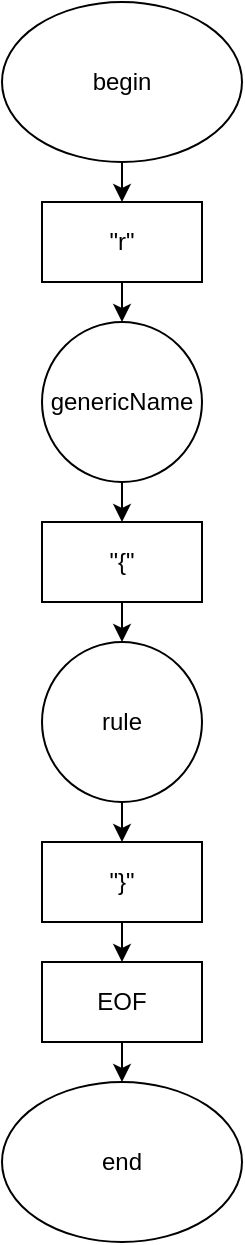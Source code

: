<mxfile version="13.7.3" type="device"><diagram id="yeeC3rR-IEDkYaH0hZwn" name="Страница 1"><mxGraphModel dx="1422" dy="822" grid="1" gridSize="10" guides="1" tooltips="1" connect="1" arrows="1" fold="1" page="1" pageScale="1" pageWidth="827" pageHeight="1169" math="0" shadow="0"><root><mxCell id="0"/><mxCell id="1" parent="0"/><mxCell id="1ash_mS7tUN8IMb343X8-10" style="edgeStyle=orthogonalEdgeStyle;rounded=0;orthogonalLoop=1;jettySize=auto;html=1;exitX=0.5;exitY=1;exitDx=0;exitDy=0;entryX=0.5;entryY=0;entryDx=0;entryDy=0;" edge="1" parent="1" source="1ash_mS7tUN8IMb343X8-1" target="1ash_mS7tUN8IMb343X8-2"><mxGeometry relative="1" as="geometry"/></mxCell><mxCell id="1ash_mS7tUN8IMb343X8-1" value="begin" style="ellipse;whiteSpace=wrap;html=1;" vertex="1" parent="1"><mxGeometry x="354" y="40" width="120" height="80" as="geometry"/></mxCell><mxCell id="1ash_mS7tUN8IMb343X8-11" style="edgeStyle=orthogonalEdgeStyle;rounded=0;orthogonalLoop=1;jettySize=auto;html=1;exitX=0.5;exitY=1;exitDx=0;exitDy=0;entryX=0.5;entryY=0;entryDx=0;entryDy=0;" edge="1" parent="1" source="1ash_mS7tUN8IMb343X8-2" target="1ash_mS7tUN8IMb343X8-3"><mxGeometry relative="1" as="geometry"/></mxCell><mxCell id="1ash_mS7tUN8IMb343X8-2" value="&quot;r&quot;" style="rounded=0;whiteSpace=wrap;html=1;" vertex="1" parent="1"><mxGeometry x="374" y="140" width="80" height="40" as="geometry"/></mxCell><mxCell id="1ash_mS7tUN8IMb343X8-12" style="edgeStyle=orthogonalEdgeStyle;rounded=0;orthogonalLoop=1;jettySize=auto;html=1;exitX=0.5;exitY=1;exitDx=0;exitDy=0;entryX=0.5;entryY=0;entryDx=0;entryDy=0;" edge="1" parent="1" source="1ash_mS7tUN8IMb343X8-3" target="1ash_mS7tUN8IMb343X8-4"><mxGeometry relative="1" as="geometry"/></mxCell><mxCell id="1ash_mS7tUN8IMb343X8-3" value="genericName" style="ellipse;whiteSpace=wrap;html=1;aspect=fixed;" vertex="1" parent="1"><mxGeometry x="374" y="200" width="80" height="80" as="geometry"/></mxCell><mxCell id="1ash_mS7tUN8IMb343X8-13" style="edgeStyle=orthogonalEdgeStyle;rounded=0;orthogonalLoop=1;jettySize=auto;html=1;exitX=0.5;exitY=1;exitDx=0;exitDy=0;entryX=0.5;entryY=0;entryDx=0;entryDy=0;" edge="1" parent="1" source="1ash_mS7tUN8IMb343X8-4" target="1ash_mS7tUN8IMb343X8-5"><mxGeometry relative="1" as="geometry"/></mxCell><mxCell id="1ash_mS7tUN8IMb343X8-4" value="&quot;{&quot;" style="rounded=0;whiteSpace=wrap;html=1;" vertex="1" parent="1"><mxGeometry x="374" y="300" width="80" height="40" as="geometry"/></mxCell><mxCell id="1ash_mS7tUN8IMb343X8-14" style="edgeStyle=orthogonalEdgeStyle;rounded=0;orthogonalLoop=1;jettySize=auto;html=1;exitX=0.5;exitY=1;exitDx=0;exitDy=0;entryX=0.5;entryY=0;entryDx=0;entryDy=0;" edge="1" parent="1" source="1ash_mS7tUN8IMb343X8-5" target="1ash_mS7tUN8IMb343X8-6"><mxGeometry relative="1" as="geometry"/></mxCell><mxCell id="1ash_mS7tUN8IMb343X8-5" value="rule" style="ellipse;whiteSpace=wrap;html=1;aspect=fixed;" vertex="1" parent="1"><mxGeometry x="374" y="360" width="80" height="80" as="geometry"/></mxCell><mxCell id="1ash_mS7tUN8IMb343X8-15" style="edgeStyle=orthogonalEdgeStyle;rounded=0;orthogonalLoop=1;jettySize=auto;html=1;exitX=0.5;exitY=1;exitDx=0;exitDy=0;entryX=0.5;entryY=0;entryDx=0;entryDy=0;" edge="1" parent="1" source="1ash_mS7tUN8IMb343X8-6" target="1ash_mS7tUN8IMb343X8-8"><mxGeometry relative="1" as="geometry"/></mxCell><mxCell id="1ash_mS7tUN8IMb343X8-6" value="&quot;}&quot;" style="rounded=0;whiteSpace=wrap;html=1;" vertex="1" parent="1"><mxGeometry x="374" y="460" width="80" height="40" as="geometry"/></mxCell><mxCell id="1ash_mS7tUN8IMb343X8-16" style="edgeStyle=orthogonalEdgeStyle;rounded=0;orthogonalLoop=1;jettySize=auto;html=1;exitX=0.5;exitY=1;exitDx=0;exitDy=0;entryX=0.5;entryY=0;entryDx=0;entryDy=0;" edge="1" parent="1" source="1ash_mS7tUN8IMb343X8-8" target="1ash_mS7tUN8IMb343X8-9"><mxGeometry relative="1" as="geometry"/></mxCell><mxCell id="1ash_mS7tUN8IMb343X8-8" value="EOF" style="rounded=0;whiteSpace=wrap;html=1;" vertex="1" parent="1"><mxGeometry x="374" y="520" width="80" height="40" as="geometry"/></mxCell><mxCell id="1ash_mS7tUN8IMb343X8-9" value="end" style="ellipse;whiteSpace=wrap;html=1;" vertex="1" parent="1"><mxGeometry x="354" y="580" width="120" height="80" as="geometry"/></mxCell></root></mxGraphModel></diagram></mxfile>